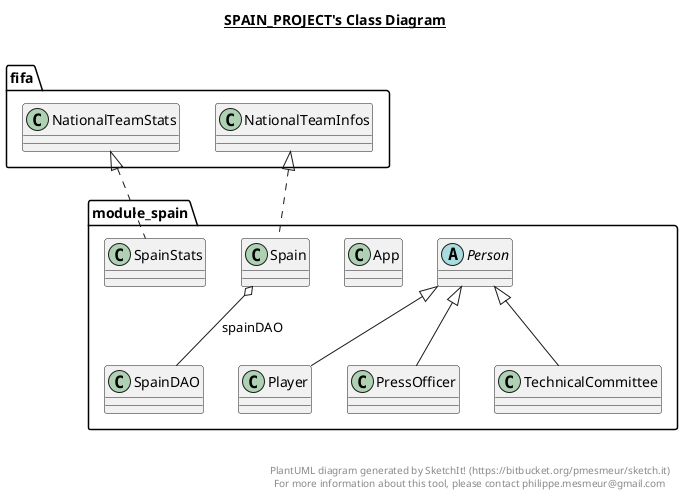 @startuml

title __SPAIN_PROJECT's Class Diagram__\n

  namespace module_spain {
    class module_spain.App {
    }
  }
  

  namespace module_spain {
    abstract class module_spain.Person {
    }
  }
  

  namespace module_spain {
    class module_spain.Player {
    }
  }
  

  namespace module_spain {
    class module_spain.PressOfficer {
    }
  }
  

  namespace module_spain {
    class module_spain.Spain {
    }
  }
  

  namespace module_spain {
    class module_spain.SpainDAO {
    }
  }
  

  namespace module_spain {
    class module_spain.SpainStats {
    }
  }
  

  namespace module_spain {
    class module_spain.TechnicalCommittee {
    }
  }
  

  module_spain.Player -up-|> module_spain.Person
  module_spain.PressOfficer -up-|> module_spain.Person
  module_spain.Spain .up.|> fifa.NationalTeamInfos
  module_spain.Spain o-- module_spain.SpainDAO : spainDAO
  module_spain.SpainStats .up.|> fifa.NationalTeamStats
  module_spain.TechnicalCommittee -up-|> module_spain.Person


right footer


PlantUML diagram generated by SketchIt! (https://bitbucket.org/pmesmeur/sketch.it)
For more information about this tool, please contact philippe.mesmeur@gmail.com
endfooter

@enduml
